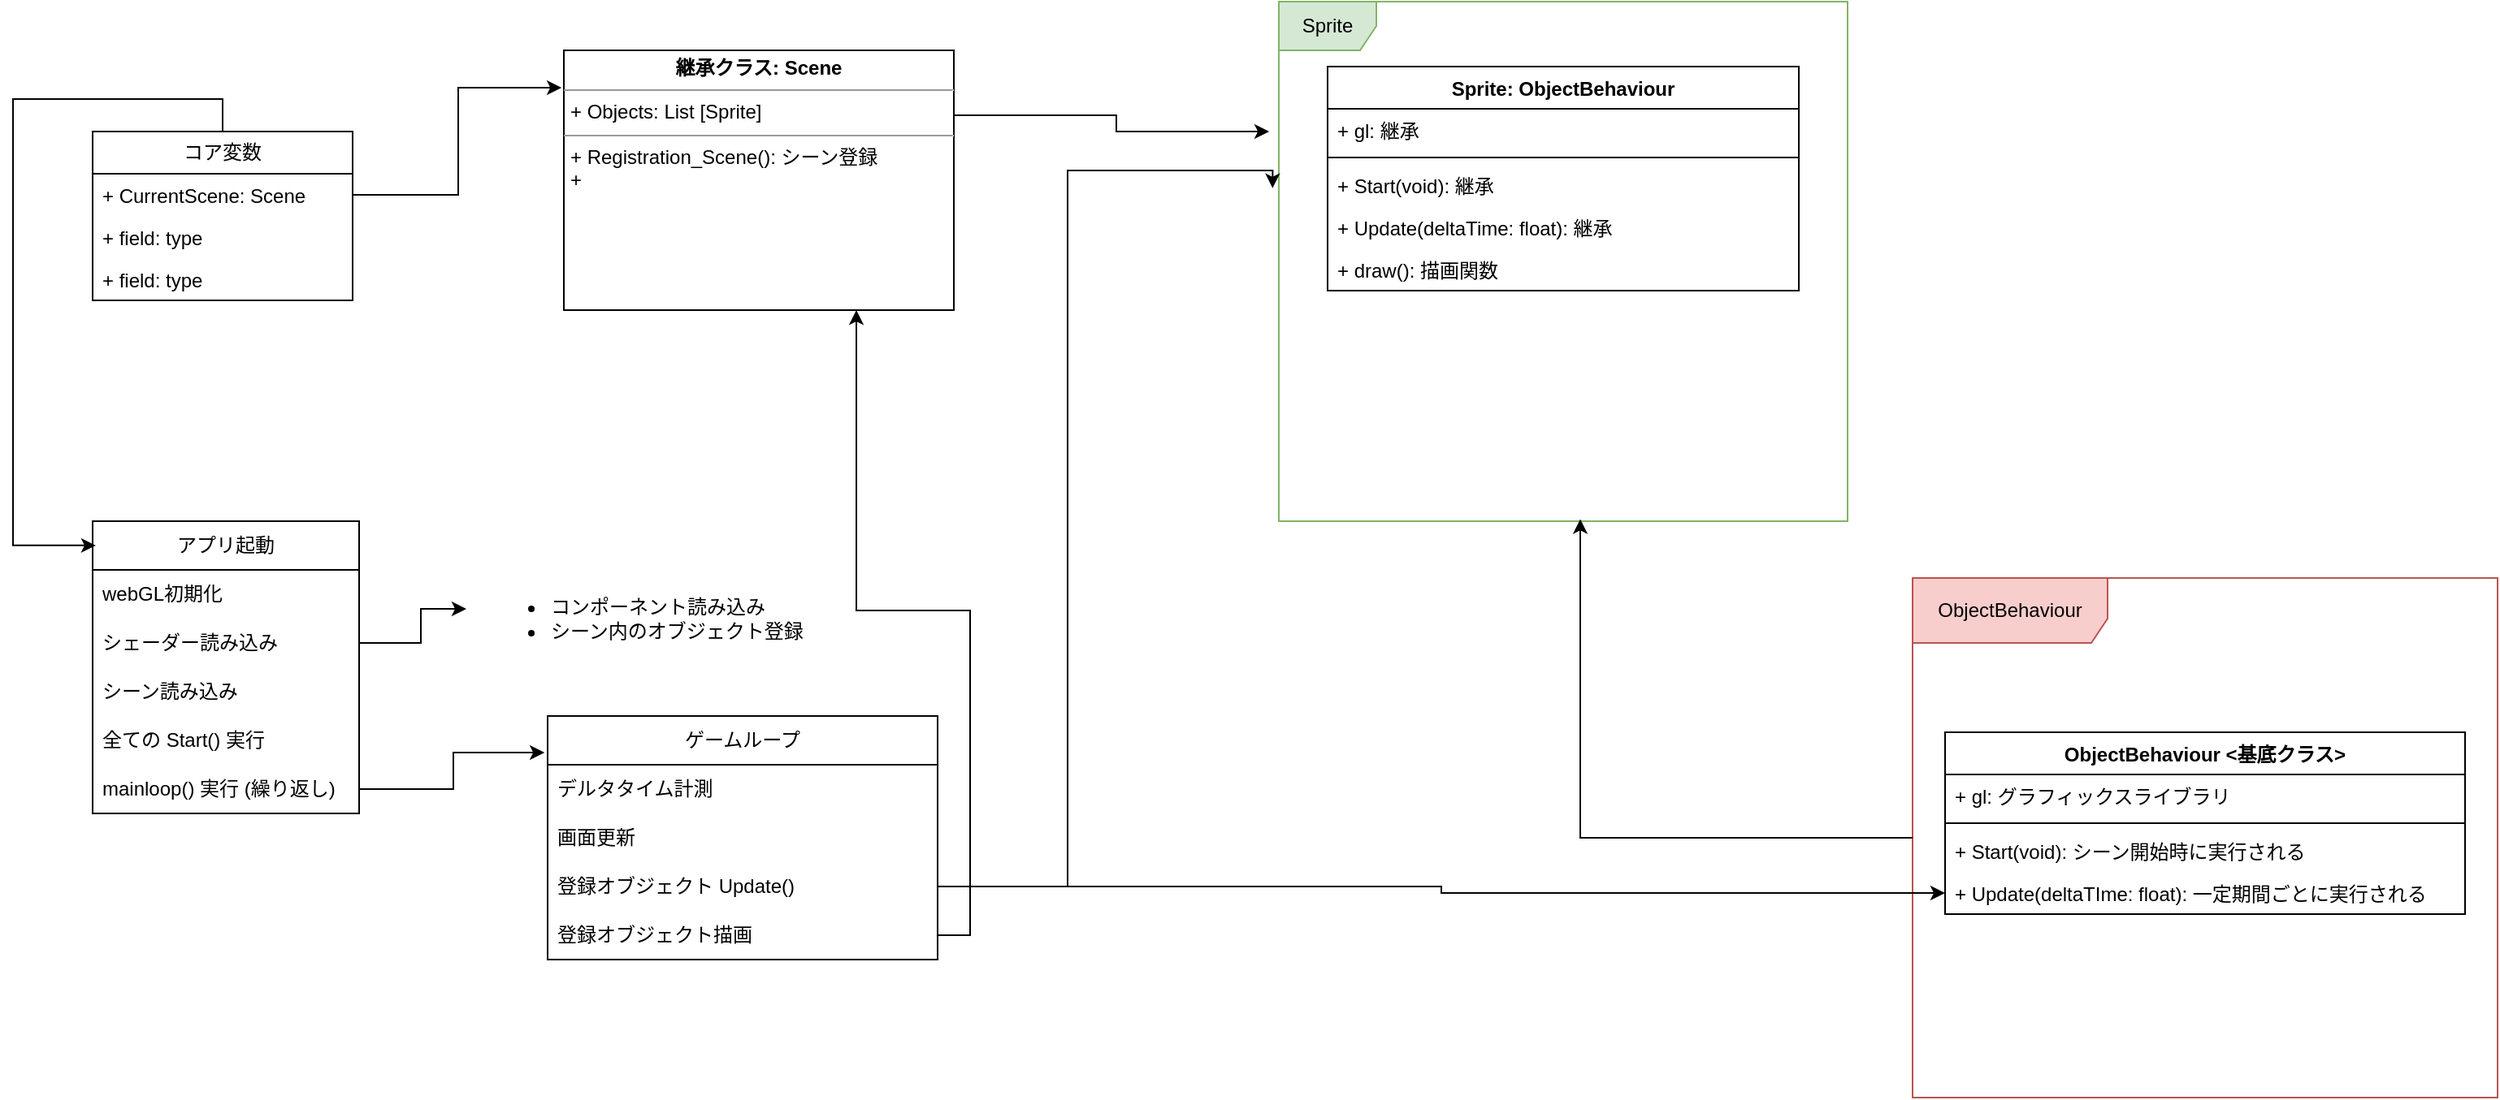 <mxfile version="22.1.11" type="github">
  <diagram name="ページ1" id="hD4opN9VpknbNqU1b7Oj">
    <mxGraphModel dx="1434" dy="1941" grid="1" gridSize="10" guides="1" tooltips="1" connect="1" arrows="1" fold="1" page="1" pageScale="1" pageWidth="827" pageHeight="1169" math="0" shadow="0">
      <root>
        <mxCell id="0" />
        <mxCell id="1" parent="0" />
        <mxCell id="AUF0hyaP5ivSWC6ZNrzQ-1" value="アプリ起動" style="swimlane;fontStyle=0;childLayout=stackLayout;horizontal=1;startSize=30;horizontalStack=0;resizeParent=1;resizeParentMax=0;resizeLast=0;collapsible=1;marginBottom=0;whiteSpace=wrap;html=1;" parent="1" vertex="1">
          <mxGeometry x="320" y="240" width="164" height="180" as="geometry" />
        </mxCell>
        <mxCell id="AUF0hyaP5ivSWC6ZNrzQ-2" value="webGL初期化" style="text;strokeColor=none;fillColor=none;align=left;verticalAlign=middle;spacingLeft=4;spacingRight=4;overflow=hidden;points=[[0,0.5],[1,0.5]];portConstraint=eastwest;rotatable=0;whiteSpace=wrap;html=1;" parent="AUF0hyaP5ivSWC6ZNrzQ-1" vertex="1">
          <mxGeometry y="30" width="164" height="30" as="geometry" />
        </mxCell>
        <mxCell id="AUF0hyaP5ivSWC6ZNrzQ-3" value="シェーダー読み込み" style="text;strokeColor=none;fillColor=none;align=left;verticalAlign=middle;spacingLeft=4;spacingRight=4;overflow=hidden;points=[[0,0.5],[1,0.5]];portConstraint=eastwest;rotatable=0;whiteSpace=wrap;html=1;" parent="AUF0hyaP5ivSWC6ZNrzQ-1" vertex="1">
          <mxGeometry y="60" width="164" height="30" as="geometry" />
        </mxCell>
        <mxCell id="xLFt_ngKc4ZPYv_Qw4S8-12" value="シーン読み込み" style="text;strokeColor=none;fillColor=none;align=left;verticalAlign=middle;spacingLeft=4;spacingRight=4;overflow=hidden;points=[[0,0.5],[1,0.5]];portConstraint=eastwest;rotatable=0;whiteSpace=wrap;html=1;" parent="AUF0hyaP5ivSWC6ZNrzQ-1" vertex="1">
          <mxGeometry y="90" width="164" height="30" as="geometry" />
        </mxCell>
        <mxCell id="xLFt_ngKc4ZPYv_Qw4S8-3" value="全ての Start() 実行" style="text;strokeColor=none;fillColor=none;align=left;verticalAlign=middle;spacingLeft=4;spacingRight=4;overflow=hidden;points=[[0,0.5],[1,0.5]];portConstraint=eastwest;rotatable=0;whiteSpace=wrap;html=1;" parent="AUF0hyaP5ivSWC6ZNrzQ-1" vertex="1">
          <mxGeometry y="120" width="164" height="30" as="geometry" />
        </mxCell>
        <mxCell id="xLFt_ngKc4ZPYv_Qw4S8-8" value="mainloop() 実行 (繰り返し)" style="text;strokeColor=none;fillColor=none;align=left;verticalAlign=middle;spacingLeft=4;spacingRight=4;overflow=hidden;points=[[0,0.5],[1,0.5]];portConstraint=eastwest;rotatable=0;whiteSpace=wrap;html=1;" parent="AUF0hyaP5ivSWC6ZNrzQ-1" vertex="1">
          <mxGeometry y="150" width="164" height="30" as="geometry" />
        </mxCell>
        <mxCell id="xLFt_ngKc4ZPYv_Qw4S8-6" value="&lt;ul&gt;&lt;li&gt;コンポーネント読み込み&lt;/li&gt;&lt;li&gt;シーン内のオブジェクト登録&lt;/li&gt;&lt;/ul&gt;" style="text;strokeColor=none;fillColor=none;html=1;whiteSpace=wrap;verticalAlign=middle;overflow=hidden;" parent="1" vertex="1">
          <mxGeometry x="560" y="260" width="200" height="80" as="geometry" />
        </mxCell>
        <mxCell id="xLFt_ngKc4ZPYv_Qw4S8-5" style="edgeStyle=orthogonalEdgeStyle;rounded=0;orthogonalLoop=1;jettySize=auto;html=1;exitX=1;exitY=0.5;exitDx=0;exitDy=0;entryX=-0.05;entryY=0.425;entryDx=0;entryDy=0;entryPerimeter=0;" parent="1" source="AUF0hyaP5ivSWC6ZNrzQ-3" target="xLFt_ngKc4ZPYv_Qw4S8-6" edge="1">
          <mxGeometry relative="1" as="geometry">
            <mxPoint x="560" y="315" as="targetPoint" />
          </mxGeometry>
        </mxCell>
        <mxCell id="xLFt_ngKc4ZPYv_Qw4S8-14" value="ゲームループ" style="swimlane;fontStyle=0;childLayout=stackLayout;horizontal=1;startSize=30;horizontalStack=0;resizeParent=1;resizeParentMax=0;resizeLast=0;collapsible=1;marginBottom=0;whiteSpace=wrap;html=1;" parent="1" vertex="1">
          <mxGeometry x="600" y="360" width="240" height="150" as="geometry" />
        </mxCell>
        <mxCell id="xLFt_ngKc4ZPYv_Qw4S8-15" value="デルタタイム計測" style="text;strokeColor=none;fillColor=none;align=left;verticalAlign=middle;spacingLeft=4;spacingRight=4;overflow=hidden;points=[[0,0.5],[1,0.5]];portConstraint=eastwest;rotatable=0;whiteSpace=wrap;html=1;" parent="xLFt_ngKc4ZPYv_Qw4S8-14" vertex="1">
          <mxGeometry y="30" width="240" height="30" as="geometry" />
        </mxCell>
        <mxCell id="xLFt_ngKc4ZPYv_Qw4S8-16" value="画面更新" style="text;strokeColor=none;fillColor=none;align=left;verticalAlign=middle;spacingLeft=4;spacingRight=4;overflow=hidden;points=[[0,0.5],[1,0.5]];portConstraint=eastwest;rotatable=0;whiteSpace=wrap;html=1;" parent="xLFt_ngKc4ZPYv_Qw4S8-14" vertex="1">
          <mxGeometry y="60" width="240" height="30" as="geometry" />
        </mxCell>
        <mxCell id="xLFt_ngKc4ZPYv_Qw4S8-21" value="登録オブジェクト Update()" style="text;strokeColor=none;fillColor=none;align=left;verticalAlign=middle;spacingLeft=4;spacingRight=4;overflow=hidden;points=[[0,0.5],[1,0.5]];portConstraint=eastwest;rotatable=0;whiteSpace=wrap;html=1;" parent="xLFt_ngKc4ZPYv_Qw4S8-14" vertex="1">
          <mxGeometry y="90" width="240" height="30" as="geometry" />
        </mxCell>
        <mxCell id="xLFt_ngKc4ZPYv_Qw4S8-17" value="登録オブジェクト描画" style="text;strokeColor=none;fillColor=none;align=left;verticalAlign=middle;spacingLeft=4;spacingRight=4;overflow=hidden;points=[[0,0.5],[1,0.5]];portConstraint=eastwest;rotatable=0;whiteSpace=wrap;html=1;" parent="xLFt_ngKc4ZPYv_Qw4S8-14" vertex="1">
          <mxGeometry y="120" width="240" height="30" as="geometry" />
        </mxCell>
        <mxCell id="xLFt_ngKc4ZPYv_Qw4S8-19" style="edgeStyle=orthogonalEdgeStyle;rounded=0;orthogonalLoop=1;jettySize=auto;html=1;exitX=1;exitY=0.5;exitDx=0;exitDy=0;entryX=-0.008;entryY=0.15;entryDx=0;entryDy=0;entryPerimeter=0;" parent="1" source="xLFt_ngKc4ZPYv_Qw4S8-8" target="xLFt_ngKc4ZPYv_Qw4S8-14" edge="1">
          <mxGeometry relative="1" as="geometry" />
        </mxCell>
        <mxCell id="xLFt_ngKc4ZPYv_Qw4S8-22" value="Sprite" style="shape=umlFrame;whiteSpace=wrap;html=1;pointerEvents=0;fillColor=#d5e8d4;strokeColor=#82b366;" parent="1" vertex="1">
          <mxGeometry x="1050" y="-80" width="350" height="320" as="geometry" />
        </mxCell>
        <mxCell id="xLFt_ngKc4ZPYv_Qw4S8-33" style="edgeStyle=orthogonalEdgeStyle;rounded=0;orthogonalLoop=1;jettySize=auto;html=1;exitX=0.5;exitY=0;exitDx=0;exitDy=0;entryX=0.012;entryY=0.083;entryDx=0;entryDy=0;entryPerimeter=0;" parent="1" source="xLFt_ngKc4ZPYv_Qw4S8-24" target="AUF0hyaP5ivSWC6ZNrzQ-1" edge="1">
          <mxGeometry relative="1" as="geometry">
            <mxPoint x="260" y="330" as="targetPoint" />
            <Array as="points">
              <mxPoint x="400" y="-20" />
              <mxPoint x="271" y="-20" />
              <mxPoint x="271" y="255" />
            </Array>
          </mxGeometry>
        </mxCell>
        <mxCell id="xLFt_ngKc4ZPYv_Qw4S8-24" value="コア変数" style="swimlane;fontStyle=0;childLayout=stackLayout;horizontal=1;startSize=26;fillColor=none;horizontalStack=0;resizeParent=1;resizeParentMax=0;resizeLast=0;collapsible=1;marginBottom=0;whiteSpace=wrap;html=1;" parent="1" vertex="1">
          <mxGeometry x="320" width="160" height="104" as="geometry" />
        </mxCell>
        <mxCell id="xLFt_ngKc4ZPYv_Qw4S8-25" value="+ CurrentScene: Scene" style="text;strokeColor=none;fillColor=none;align=left;verticalAlign=top;spacingLeft=4;spacingRight=4;overflow=hidden;rotatable=0;points=[[0,0.5],[1,0.5]];portConstraint=eastwest;whiteSpace=wrap;html=1;" parent="xLFt_ngKc4ZPYv_Qw4S8-24" vertex="1">
          <mxGeometry y="26" width="160" height="26" as="geometry" />
        </mxCell>
        <mxCell id="xLFt_ngKc4ZPYv_Qw4S8-26" value="+ field: type" style="text;strokeColor=none;fillColor=none;align=left;verticalAlign=top;spacingLeft=4;spacingRight=4;overflow=hidden;rotatable=0;points=[[0,0.5],[1,0.5]];portConstraint=eastwest;whiteSpace=wrap;html=1;" parent="xLFt_ngKc4ZPYv_Qw4S8-24" vertex="1">
          <mxGeometry y="52" width="160" height="26" as="geometry" />
        </mxCell>
        <mxCell id="xLFt_ngKc4ZPYv_Qw4S8-27" value="+ field: type" style="text;strokeColor=none;fillColor=none;align=left;verticalAlign=top;spacingLeft=4;spacingRight=4;overflow=hidden;rotatable=0;points=[[0,0.5],[1,0.5]];portConstraint=eastwest;whiteSpace=wrap;html=1;" parent="xLFt_ngKc4ZPYv_Qw4S8-24" vertex="1">
          <mxGeometry y="78" width="160" height="26" as="geometry" />
        </mxCell>
        <mxCell id="xLFt_ngKc4ZPYv_Qw4S8-29" value="&lt;p style=&quot;margin:0px;margin-top:4px;text-align:center;&quot;&gt;&lt;b&gt;継承クラス: Scene&lt;/b&gt;&lt;/p&gt;&lt;hr size=&quot;1&quot;&gt;&lt;p style=&quot;margin:0px;margin-left:4px;&quot;&gt;+ Objects: List [Sprite]&lt;/p&gt;&lt;hr size=&quot;1&quot;&gt;&lt;p style=&quot;margin:0px;margin-left:4px;&quot;&gt;+&amp;nbsp;Registration_Scene(): シーン登録&lt;/p&gt;&lt;p style=&quot;margin:0px;margin-left:4px;&quot;&gt;+&amp;nbsp;&lt;/p&gt;" style="verticalAlign=top;align=left;overflow=fill;fontSize=12;fontFamily=Helvetica;html=1;whiteSpace=wrap;" parent="1" vertex="1">
          <mxGeometry x="610" y="-50" width="240" height="160" as="geometry" />
        </mxCell>
        <mxCell id="xLFt_ngKc4ZPYv_Qw4S8-30" style="edgeStyle=orthogonalEdgeStyle;rounded=0;orthogonalLoop=1;jettySize=auto;html=1;exitX=1;exitY=0.5;exitDx=0;exitDy=0;entryX=-0.006;entryY=0.144;entryDx=0;entryDy=0;entryPerimeter=0;" parent="1" source="xLFt_ngKc4ZPYv_Qw4S8-25" target="xLFt_ngKc4ZPYv_Qw4S8-29" edge="1">
          <mxGeometry relative="1" as="geometry" />
        </mxCell>
        <mxCell id="xLFt_ngKc4ZPYv_Qw4S8-32" style="edgeStyle=orthogonalEdgeStyle;rounded=0;orthogonalLoop=1;jettySize=auto;html=1;exitX=1;exitY=0.25;exitDx=0;exitDy=0;entryX=-0.017;entryY=0.25;entryDx=0;entryDy=0;entryPerimeter=0;" parent="1" source="xLFt_ngKc4ZPYv_Qw4S8-29" target="xLFt_ngKc4ZPYv_Qw4S8-22" edge="1">
          <mxGeometry relative="1" as="geometry" />
        </mxCell>
        <mxCell id="xLFt_ngKc4ZPYv_Qw4S8-34" style="edgeStyle=orthogonalEdgeStyle;rounded=0;orthogonalLoop=1;jettySize=auto;html=1;exitX=1;exitY=0.5;exitDx=0;exitDy=0;entryX=-0.011;entryY=0.359;entryDx=0;entryDy=0;entryPerimeter=0;" parent="1" source="xLFt_ngKc4ZPYv_Qw4S8-21" target="xLFt_ngKc4ZPYv_Qw4S8-22" edge="1">
          <mxGeometry relative="1" as="geometry">
            <mxPoint x="1020" y="30" as="targetPoint" />
            <Array as="points">
              <mxPoint x="920" y="465" />
              <mxPoint x="920" y="24" />
              <mxPoint x="1046" y="24" />
            </Array>
          </mxGeometry>
        </mxCell>
        <mxCell id="xLFt_ngKc4ZPYv_Qw4S8-35" style="edgeStyle=orthogonalEdgeStyle;rounded=0;orthogonalLoop=1;jettySize=auto;html=1;exitX=1;exitY=0.5;exitDx=0;exitDy=0;entryX=0.75;entryY=1;entryDx=0;entryDy=0;" parent="1" source="xLFt_ngKc4ZPYv_Qw4S8-17" target="xLFt_ngKc4ZPYv_Qw4S8-29" edge="1">
          <mxGeometry relative="1" as="geometry" />
        </mxCell>
        <mxCell id="ez1butQeJcJmqH6kThuS-1" value="ObjectBehaviour" style="shape=umlFrame;whiteSpace=wrap;html=1;pointerEvents=0;width=120;height=40;fillColor=#f8cecc;strokeColor=#b85450;" vertex="1" parent="1">
          <mxGeometry x="1440" y="275" width="360" height="320" as="geometry" />
        </mxCell>
        <mxCell id="ez1butQeJcJmqH6kThuS-2" value="ObjectBehaviour &amp;lt;基底クラス&amp;gt;" style="swimlane;fontStyle=1;align=center;verticalAlign=top;childLayout=stackLayout;horizontal=1;startSize=26;horizontalStack=0;resizeParent=1;resizeParentMax=0;resizeLast=0;collapsible=1;marginBottom=0;whiteSpace=wrap;html=1;" vertex="1" parent="1">
          <mxGeometry x="1460" y="370" width="320" height="112" as="geometry" />
        </mxCell>
        <mxCell id="ez1butQeJcJmqH6kThuS-3" value="+ gl: グラフィックスライブラリ" style="text;strokeColor=none;fillColor=none;align=left;verticalAlign=top;spacingLeft=4;spacingRight=4;overflow=hidden;rotatable=0;points=[[0,0.5],[1,0.5]];portConstraint=eastwest;whiteSpace=wrap;html=1;" vertex="1" parent="ez1butQeJcJmqH6kThuS-2">
          <mxGeometry y="26" width="320" height="26" as="geometry" />
        </mxCell>
        <mxCell id="ez1butQeJcJmqH6kThuS-4" value="" style="line;strokeWidth=1;fillColor=none;align=left;verticalAlign=middle;spacingTop=-1;spacingLeft=3;spacingRight=3;rotatable=0;labelPosition=right;points=[];portConstraint=eastwest;strokeColor=inherit;" vertex="1" parent="ez1butQeJcJmqH6kThuS-2">
          <mxGeometry y="52" width="320" height="8" as="geometry" />
        </mxCell>
        <mxCell id="ez1butQeJcJmqH6kThuS-5" value="+ Start(void): シーン開始時に実行される" style="text;strokeColor=none;fillColor=none;align=left;verticalAlign=top;spacingLeft=4;spacingRight=4;overflow=hidden;rotatable=0;points=[[0,0.5],[1,0.5]];portConstraint=eastwest;whiteSpace=wrap;html=1;" vertex="1" parent="ez1butQeJcJmqH6kThuS-2">
          <mxGeometry y="60" width="320" height="26" as="geometry" />
        </mxCell>
        <mxCell id="ez1butQeJcJmqH6kThuS-6" value="+ Update(deltaTIme: float): 一定期間ごとに実行される&amp;nbsp;" style="text;strokeColor=none;fillColor=none;align=left;verticalAlign=top;spacingLeft=4;spacingRight=4;overflow=hidden;rotatable=0;points=[[0,0.5],[1,0.5]];portConstraint=eastwest;whiteSpace=wrap;html=1;" vertex="1" parent="ez1butQeJcJmqH6kThuS-2">
          <mxGeometry y="86" width="320" height="26" as="geometry" />
        </mxCell>
        <mxCell id="ez1butQeJcJmqH6kThuS-7" style="edgeStyle=orthogonalEdgeStyle;rounded=0;orthogonalLoop=1;jettySize=auto;html=1;entryX=0.53;entryY=0.996;entryDx=0;entryDy=0;entryPerimeter=0;" edge="1" parent="1" source="ez1butQeJcJmqH6kThuS-1" target="xLFt_ngKc4ZPYv_Qw4S8-22">
          <mxGeometry relative="1" as="geometry" />
        </mxCell>
        <mxCell id="ez1butQeJcJmqH6kThuS-8" style="edgeStyle=orthogonalEdgeStyle;rounded=0;orthogonalLoop=1;jettySize=auto;html=1;exitX=1;exitY=0.5;exitDx=0;exitDy=0;entryX=0;entryY=0.5;entryDx=0;entryDy=0;" edge="1" parent="1" source="xLFt_ngKc4ZPYv_Qw4S8-21" target="ez1butQeJcJmqH6kThuS-6">
          <mxGeometry relative="1" as="geometry" />
        </mxCell>
        <mxCell id="ez1butQeJcJmqH6kThuS-9" value="Sprite: ObjectBehaviour" style="swimlane;fontStyle=1;align=center;verticalAlign=top;childLayout=stackLayout;horizontal=1;startSize=26;horizontalStack=0;resizeParent=1;resizeParentMax=0;resizeLast=0;collapsible=1;marginBottom=0;whiteSpace=wrap;html=1;" vertex="1" parent="1">
          <mxGeometry x="1080" y="-40" width="290" height="138" as="geometry" />
        </mxCell>
        <mxCell id="ez1butQeJcJmqH6kThuS-10" value="+ gl: 継承" style="text;strokeColor=none;fillColor=none;align=left;verticalAlign=top;spacingLeft=4;spacingRight=4;overflow=hidden;rotatable=0;points=[[0,0.5],[1,0.5]];portConstraint=eastwest;whiteSpace=wrap;html=1;" vertex="1" parent="ez1butQeJcJmqH6kThuS-9">
          <mxGeometry y="26" width="290" height="26" as="geometry" />
        </mxCell>
        <mxCell id="ez1butQeJcJmqH6kThuS-11" value="" style="line;strokeWidth=1;fillColor=none;align=left;verticalAlign=middle;spacingTop=-1;spacingLeft=3;spacingRight=3;rotatable=0;labelPosition=right;points=[];portConstraint=eastwest;strokeColor=inherit;" vertex="1" parent="ez1butQeJcJmqH6kThuS-9">
          <mxGeometry y="52" width="290" height="8" as="geometry" />
        </mxCell>
        <mxCell id="ez1butQeJcJmqH6kThuS-12" value="+ Start(void): 継承" style="text;strokeColor=none;fillColor=none;align=left;verticalAlign=top;spacingLeft=4;spacingRight=4;overflow=hidden;rotatable=0;points=[[0,0.5],[1,0.5]];portConstraint=eastwest;whiteSpace=wrap;html=1;" vertex="1" parent="ez1butQeJcJmqH6kThuS-9">
          <mxGeometry y="60" width="290" height="26" as="geometry" />
        </mxCell>
        <mxCell id="ez1butQeJcJmqH6kThuS-13" value="+ Update(deltaTime: float): 継承" style="text;strokeColor=none;fillColor=none;align=left;verticalAlign=top;spacingLeft=4;spacingRight=4;overflow=hidden;rotatable=0;points=[[0,0.5],[1,0.5]];portConstraint=eastwest;whiteSpace=wrap;html=1;" vertex="1" parent="ez1butQeJcJmqH6kThuS-9">
          <mxGeometry y="86" width="290" height="26" as="geometry" />
        </mxCell>
        <mxCell id="ez1butQeJcJmqH6kThuS-14" value="+ draw(): 描画関数" style="text;strokeColor=none;fillColor=none;align=left;verticalAlign=top;spacingLeft=4;spacingRight=4;overflow=hidden;rotatable=0;points=[[0,0.5],[1,0.5]];portConstraint=eastwest;whiteSpace=wrap;html=1;" vertex="1" parent="ez1butQeJcJmqH6kThuS-9">
          <mxGeometry y="112" width="290" height="26" as="geometry" />
        </mxCell>
      </root>
    </mxGraphModel>
  </diagram>
</mxfile>
